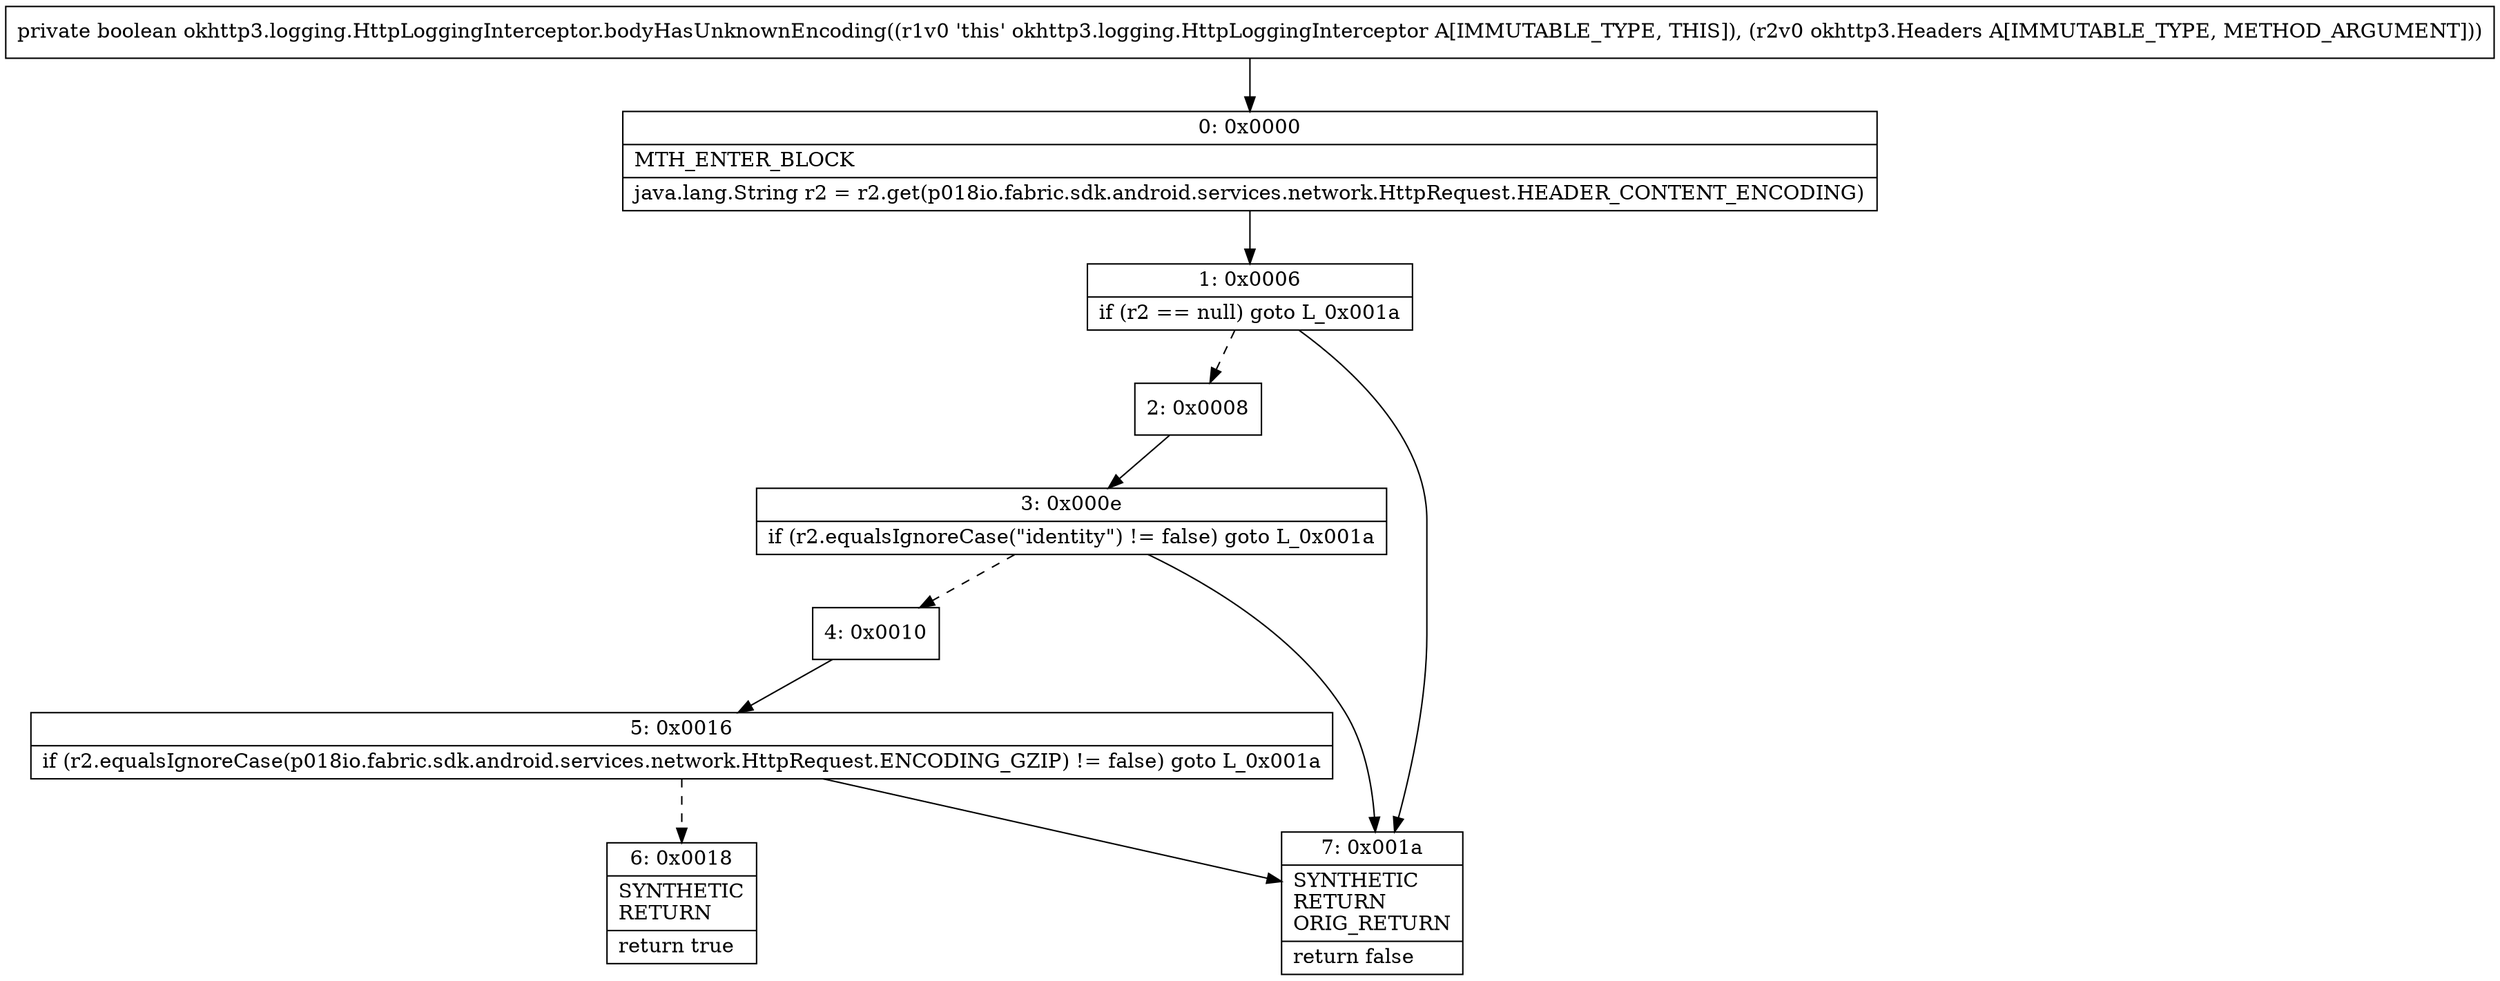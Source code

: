 digraph "CFG forokhttp3.logging.HttpLoggingInterceptor.bodyHasUnknownEncoding(Lokhttp3\/Headers;)Z" {
Node_0 [shape=record,label="{0\:\ 0x0000|MTH_ENTER_BLOCK\l|java.lang.String r2 = r2.get(p018io.fabric.sdk.android.services.network.HttpRequest.HEADER_CONTENT_ENCODING)\l}"];
Node_1 [shape=record,label="{1\:\ 0x0006|if (r2 == null) goto L_0x001a\l}"];
Node_2 [shape=record,label="{2\:\ 0x0008}"];
Node_3 [shape=record,label="{3\:\ 0x000e|if (r2.equalsIgnoreCase(\"identity\") != false) goto L_0x001a\l}"];
Node_4 [shape=record,label="{4\:\ 0x0010}"];
Node_5 [shape=record,label="{5\:\ 0x0016|if (r2.equalsIgnoreCase(p018io.fabric.sdk.android.services.network.HttpRequest.ENCODING_GZIP) != false) goto L_0x001a\l}"];
Node_6 [shape=record,label="{6\:\ 0x0018|SYNTHETIC\lRETURN\l|return true\l}"];
Node_7 [shape=record,label="{7\:\ 0x001a|SYNTHETIC\lRETURN\lORIG_RETURN\l|return false\l}"];
MethodNode[shape=record,label="{private boolean okhttp3.logging.HttpLoggingInterceptor.bodyHasUnknownEncoding((r1v0 'this' okhttp3.logging.HttpLoggingInterceptor A[IMMUTABLE_TYPE, THIS]), (r2v0 okhttp3.Headers A[IMMUTABLE_TYPE, METHOD_ARGUMENT])) }"];
MethodNode -> Node_0;
Node_0 -> Node_1;
Node_1 -> Node_2[style=dashed];
Node_1 -> Node_7;
Node_2 -> Node_3;
Node_3 -> Node_4[style=dashed];
Node_3 -> Node_7;
Node_4 -> Node_5;
Node_5 -> Node_6[style=dashed];
Node_5 -> Node_7;
}


